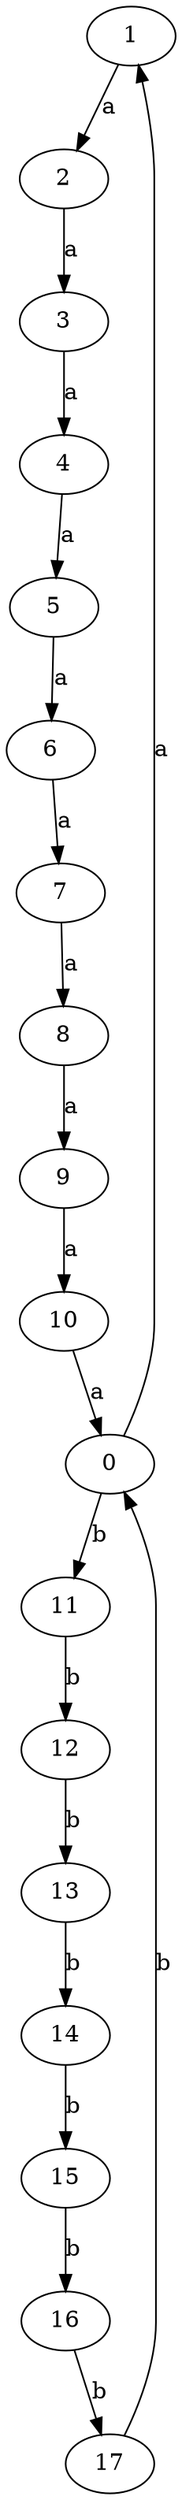 digraph  {
1;
2;
3;
4;
5;
6;
7;
8;
9;
10;
0;
11;
12;
13;
14;
15;
16;
17;
1 -> 2  [key=0, label=a];
2 -> 3  [key=0, label=a];
3 -> 4  [key=0, label=a];
4 -> 5  [key=0, label=a];
5 -> 6  [key=0, label=a];
6 -> 7  [key=0, label=a];
7 -> 8  [key=0, label=a];
8 -> 9  [key=0, label=a];
9 -> 10  [key=0, label=a];
10 -> 0  [key=0, label=a];
0 -> 1  [key=0, label=a];
0 -> 11  [key=0, label=b];
11 -> 12  [key=0, label=b];
12 -> 13  [key=0, label=b];
13 -> 14  [key=0, label=b];
14 -> 15  [key=0, label=b];
15 -> 16  [key=0, label=b];
16 -> 17  [key=0, label=b];
17 -> 0  [key=0, label=b];
}
